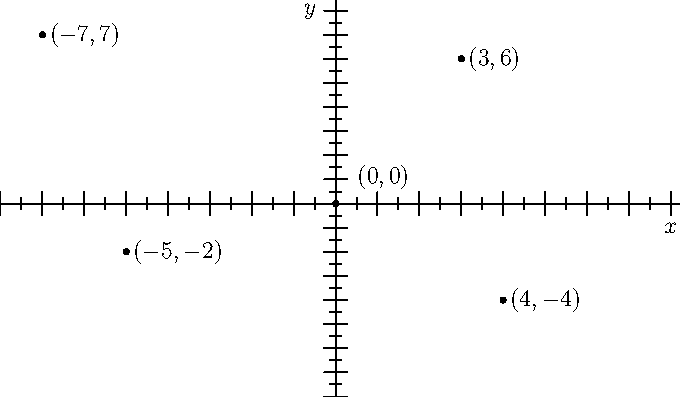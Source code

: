 size(12cm,7cm,IgnoreAspect);
import graph;

xlimits(-8,8);
ylimits(-8,8);

xaxis("$x$",Ticks("%"));
yaxis("$y$",Ticks("%"));

dot((3,6));
dot((0,0));
dot((4,-4));
dot((-5,-2));
dot((-7,7));
label("$(3,6)$",(3,6),E);
label("$(0,0)$",(0.4,0.4),NE);
label("$(4,-4)$",(4,-4),E);
label("$(-5,-2)$",(-5,-2),E);
label("$(-7,7)$",(-7,7),E);
